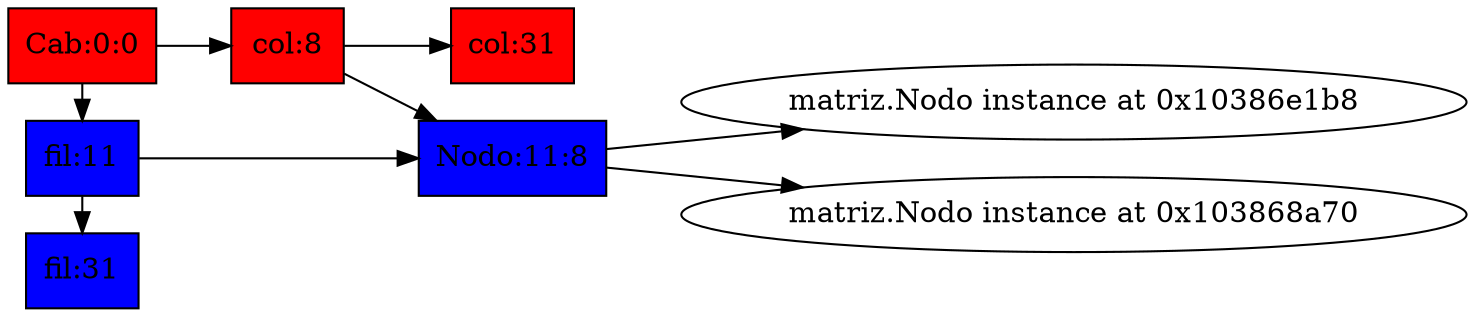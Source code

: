 digraph g{
rankdir=LR
<matriz.Nodo instance at 0x1038576c8>[label =<Cab:0:0> shape =box, style=filled, fillcolor=red] 
<matriz.Nodo instance at 0x103868ea8>[label =<col:8> shape =box, style=filled, fillcolor=red] 
<matriz.Nodo instance at 0x103857680>[label =<col:31> shape =box, style=filled, fillcolor=red] 
<matriz.Nodo instance at 0x1038576c8>-><matriz.Nodo instance at 0x103868ea8><matriz.Nodo instance at 0x103868ea8>-><matriz.Nodo instance at 0x103857680><matriz.Nodo instance at 0x10386e248>[label = <fil:11> shape =box, style=filled, fillcolor=blue] 
<matriz.Nodo instance at 0x103857638>[label = <fil:31> shape =box, style=filled, fillcolor=blue] 
<matriz.Nodo instance at 0x1038576c8>-><matriz.Nodo instance at 0x10386e248><matriz.Nodo instance at 0x10386e248>-><matriz.Nodo instance at 0x103857638>subgraph{
rank = same;<matriz.Nodo instance at 0x1038576c8>;<matriz.Nodo instance at 0x103857638><matriz.Nodo instance at 0x10386e248>;<matriz.Nodo instance at 0x103857638>}
<matriz.Nodo instance at 0x10386e248>-><matriz.Nodo instance at 0x103868c68>
<matriz.Nodo instance at 0x103868c68>[label = <Nodo:11:8> shape =box, style=filled, fillcolor=blue] 
<matriz.Nodo instance at 0x103868c68>-><matriz.Nodo instance at 0x10386e1b8>
<matriz.Nodo instance at 0x103868ea8>-><matriz.Nodo instance at 0x103868c68>
<matriz.Nodo instance at 0x103868c68>-><matriz.Nodo instance at 0x103868a70>
}
